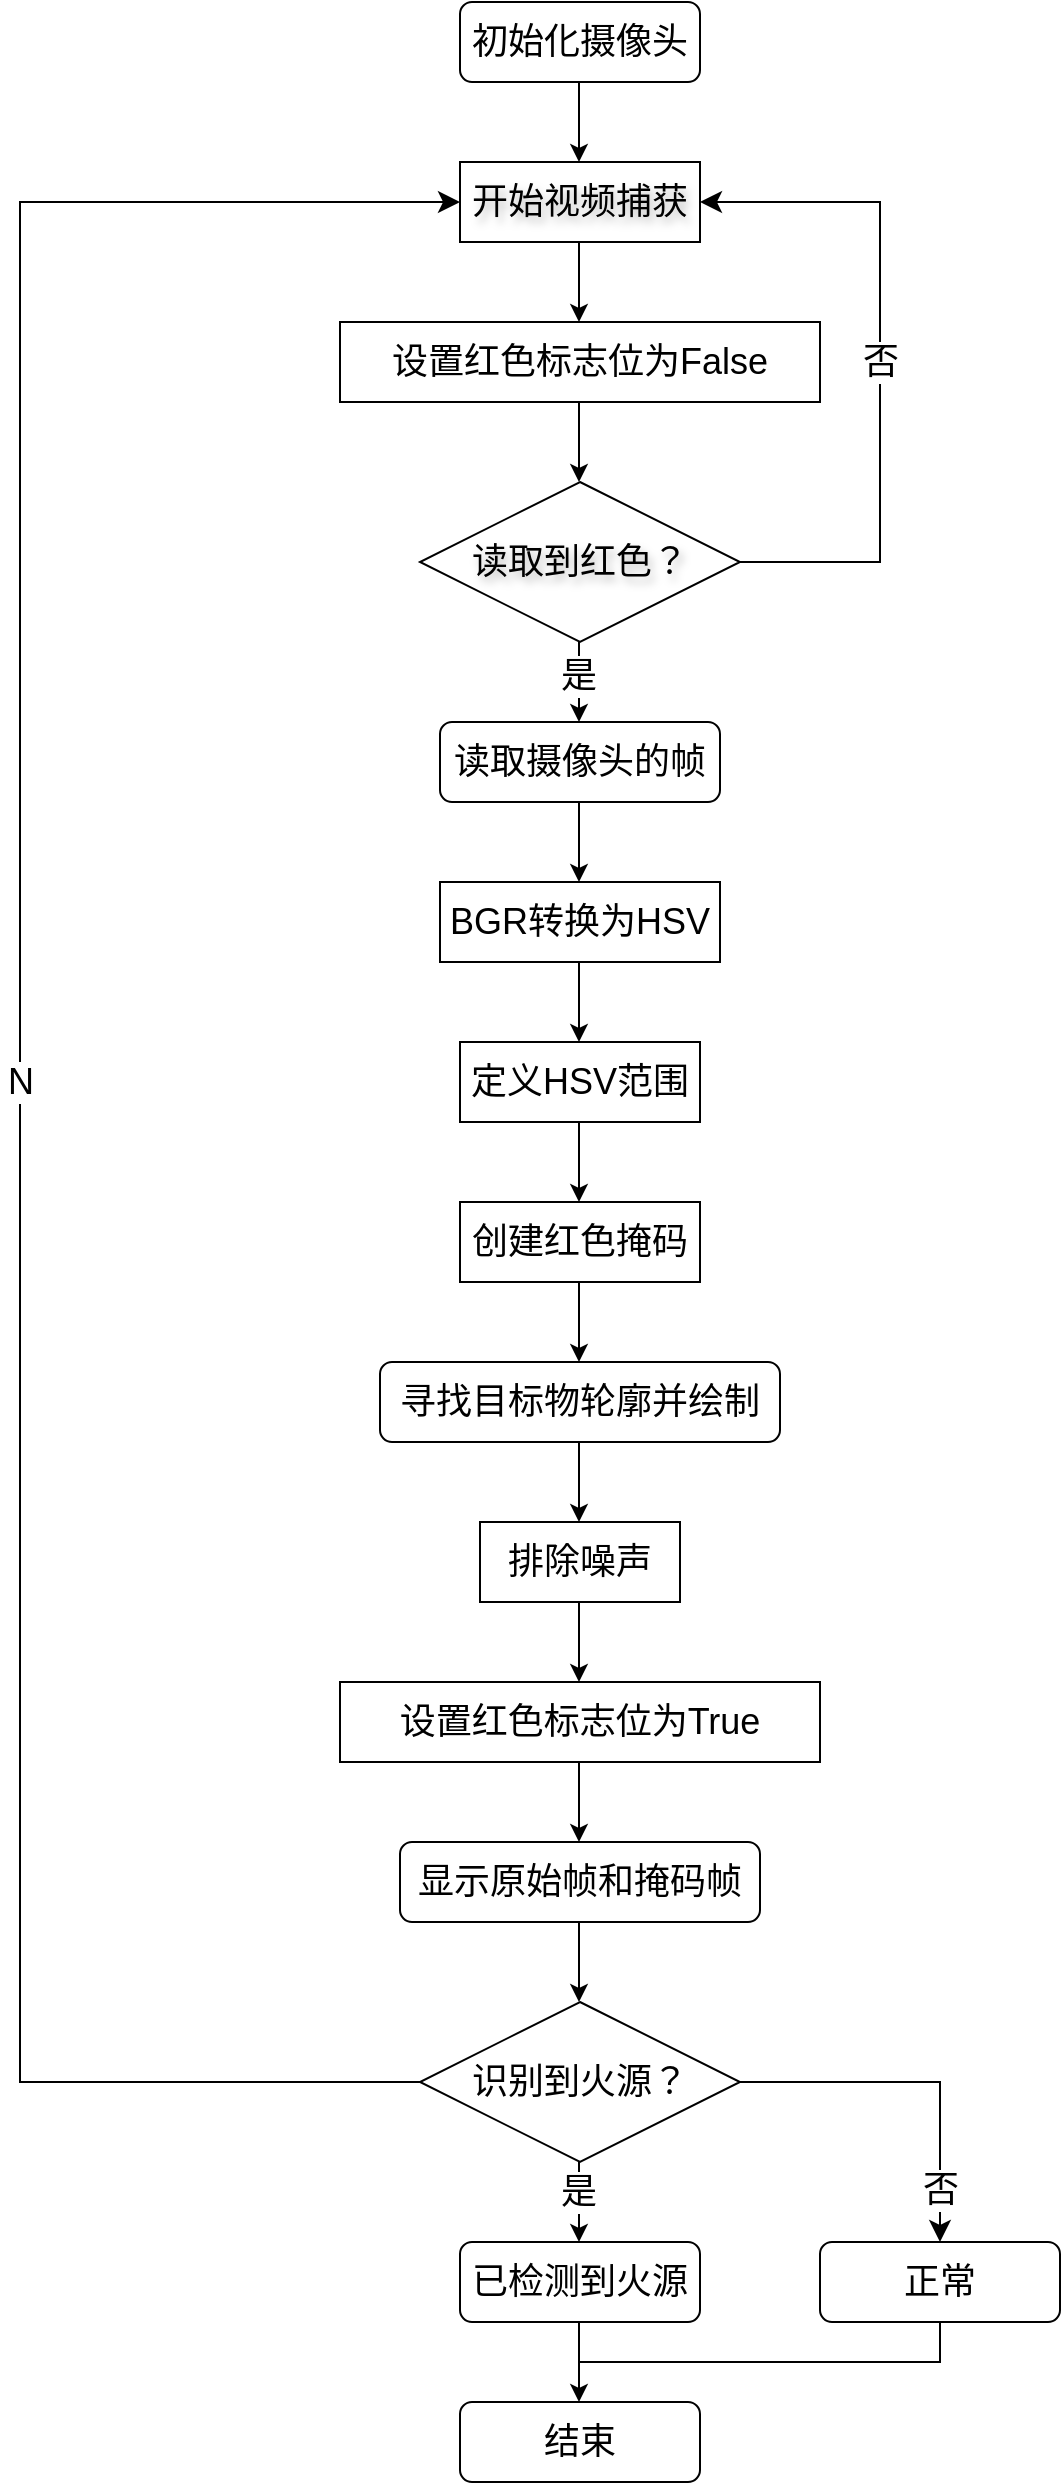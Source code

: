 <mxfile version="24.4.4" type="github" pages="2">
  <diagram name="第 1 页" id="RcXk0kJgn0mcy3fbVi8d">
    <mxGraphModel dx="1360" dy="1282" grid="1" gridSize="10" guides="1" tooltips="1" connect="1" arrows="1" fold="1" page="1" pageScale="1" pageWidth="827" pageHeight="1169" math="0" shadow="0">
      <root>
        <mxCell id="0" />
        <mxCell id="1" parent="0" />
        <mxCell id="Cs-dAtbNL_7Y1m4R8t3L-1" value="&lt;font style=&quot;font-size: 18px;&quot; data-sider-select-id=&quot;ce0e7ddd-079e-4eae-9fc2-5ce18aa830f9&quot;&gt;初始化摄像头&lt;/font&gt;" style="rounded=1;whiteSpace=wrap;html=1;labelBackgroundColor=none;fontSize=18;align=center;" vertex="1" parent="1">
          <mxGeometry x="340" y="270" width="120" height="40" as="geometry" />
        </mxCell>
        <mxCell id="Cs-dAtbNL_7Y1m4R8t3L-2" value="" style="endArrow=classic;html=1;rounded=0;exitX=0.5;exitY=1;exitDx=0;exitDy=0;" edge="1" parent="1">
          <mxGeometry width="50" height="50" relative="1" as="geometry">
            <mxPoint x="399.5" y="310" as="sourcePoint" />
            <mxPoint x="399.5" y="350.0" as="targetPoint" />
          </mxGeometry>
        </mxCell>
        <mxCell id="Cs-dAtbNL_7Y1m4R8t3L-3" value="开始视频捕获" style="rounded=0;whiteSpace=wrap;html=1;textShadow=1;fontSize=18;" vertex="1" parent="1">
          <mxGeometry x="340" y="350" width="120" height="40" as="geometry" />
        </mxCell>
        <mxCell id="Cs-dAtbNL_7Y1m4R8t3L-4" value="" style="endArrow=classic;html=1;rounded=0;exitX=0.5;exitY=1;exitDx=0;exitDy=0;" edge="1" parent="1">
          <mxGeometry width="50" height="50" relative="1" as="geometry">
            <mxPoint x="399.5" y="390" as="sourcePoint" />
            <mxPoint x="399.5" y="430.0" as="targetPoint" />
          </mxGeometry>
        </mxCell>
        <mxCell id="Cs-dAtbNL_7Y1m4R8t3L-5" value="设置红色标志位为False" style="rounded=0;whiteSpace=wrap;html=1;fontSize=18;movable=1;resizable=1;rotatable=1;deletable=1;editable=1;locked=0;connectable=1;" vertex="1" parent="1">
          <mxGeometry x="280" y="430" width="240" height="40" as="geometry" />
        </mxCell>
        <mxCell id="Cs-dAtbNL_7Y1m4R8t3L-6" value="" style="endArrow=classic;html=1;rounded=0;exitX=0.5;exitY=1;exitDx=0;exitDy=0;" edge="1" parent="1">
          <mxGeometry width="50" height="50" relative="1" as="geometry">
            <mxPoint x="399.5" y="470" as="sourcePoint" />
            <mxPoint x="399.5" y="510.0" as="targetPoint" />
          </mxGeometry>
        </mxCell>
        <mxCell id="Cs-dAtbNL_7Y1m4R8t3L-7" value="读取到红色？" style="rhombus;whiteSpace=wrap;html=1;textShadow=1;fontSize=18;" vertex="1" parent="1">
          <mxGeometry x="320" y="510" width="160" height="80" as="geometry" />
        </mxCell>
        <mxCell id="Cs-dAtbNL_7Y1m4R8t3L-9" value="" style="edgeStyle=elbowEdgeStyle;elbow=horizontal;endArrow=classic;html=1;curved=0;rounded=0;endSize=8;startSize=8;entryX=1;entryY=0.5;entryDx=0;entryDy=0;" edge="1" parent="1" target="Cs-dAtbNL_7Y1m4R8t3L-3">
          <mxGeometry width="50" height="50" relative="1" as="geometry">
            <mxPoint x="480" y="550" as="sourcePoint" />
            <mxPoint x="530" y="380" as="targetPoint" />
            <Array as="points">
              <mxPoint x="550" y="470" />
            </Array>
          </mxGeometry>
        </mxCell>
        <mxCell id="Cs-dAtbNL_7Y1m4R8t3L-10" value="&lt;font data-sider-select-id=&quot;f6ded4bd-cec4-4bc3-a6c5-85d2583c6be1&quot; style=&quot;font-size: 18px;&quot;&gt;否&lt;/font&gt;" style="edgeLabel;html=1;align=center;verticalAlign=middle;resizable=0;points=[];" vertex="1" connectable="0" parent="Cs-dAtbNL_7Y1m4R8t3L-9">
          <mxGeometry x="0.002" relative="1" as="geometry">
            <mxPoint as="offset" />
          </mxGeometry>
        </mxCell>
        <mxCell id="Cs-dAtbNL_7Y1m4R8t3L-11" value="" style="endArrow=classic;html=1;rounded=0;exitX=0.5;exitY=1;exitDx=0;exitDy=0;fontSize=18;" edge="1" parent="1">
          <mxGeometry width="50" height="50" relative="1" as="geometry">
            <mxPoint x="399.5" y="590" as="sourcePoint" />
            <mxPoint x="399.5" y="630.0" as="targetPoint" />
          </mxGeometry>
        </mxCell>
        <mxCell id="Cs-dAtbNL_7Y1m4R8t3L-12" value="&lt;font data-sider-select-id=&quot;2aa1b0ea-9c3a-4475-9e7d-e8602ee92445&quot; style=&quot;font-size: 18px;&quot;&gt;是&lt;/font&gt;" style="edgeLabel;html=1;align=center;verticalAlign=middle;resizable=0;points=[];" vertex="1" connectable="0" parent="Cs-dAtbNL_7Y1m4R8t3L-11">
          <mxGeometry x="-0.18" y="-1" relative="1" as="geometry">
            <mxPoint as="offset" />
          </mxGeometry>
        </mxCell>
        <mxCell id="Cs-dAtbNL_7Y1m4R8t3L-13" value="读取摄像头的帧" style="rounded=1;whiteSpace=wrap;html=1;fontSize=18;" vertex="1" parent="1">
          <mxGeometry x="330" y="630" width="140" height="40" as="geometry" />
        </mxCell>
        <mxCell id="Cs-dAtbNL_7Y1m4R8t3L-14" value="" style="endArrow=classic;html=1;rounded=0;exitX=0.5;exitY=1;exitDx=0;exitDy=0;" edge="1" parent="1">
          <mxGeometry width="50" height="50" relative="1" as="geometry">
            <mxPoint x="399.5" y="670" as="sourcePoint" />
            <mxPoint x="399.5" y="710.0" as="targetPoint" />
          </mxGeometry>
        </mxCell>
        <mxCell id="Cs-dAtbNL_7Y1m4R8t3L-15" value="BGR转换为HSV" style="rounded=0;whiteSpace=wrap;html=1;fontSize=18;movable=1;resizable=1;rotatable=1;deletable=1;editable=1;locked=0;connectable=1;" vertex="1" parent="1">
          <mxGeometry x="330" y="710" width="140" height="40" as="geometry" />
        </mxCell>
        <mxCell id="Cs-dAtbNL_7Y1m4R8t3L-17" value="定义HSV范围" style="rounded=0;whiteSpace=wrap;html=1;fontSize=18;movable=1;resizable=1;rotatable=1;deletable=1;editable=1;locked=0;connectable=1;" vertex="1" parent="1">
          <mxGeometry x="340" y="790.0" width="120" height="40" as="geometry" />
        </mxCell>
        <mxCell id="Cs-dAtbNL_7Y1m4R8t3L-18" value="" style="endArrow=classic;html=1;rounded=0;exitX=0.5;exitY=1;exitDx=0;exitDy=0;" edge="1" parent="1">
          <mxGeometry width="50" height="50" relative="1" as="geometry">
            <mxPoint x="399.5" y="750" as="sourcePoint" />
            <mxPoint x="399.5" y="790.0" as="targetPoint" />
          </mxGeometry>
        </mxCell>
        <mxCell id="Cs-dAtbNL_7Y1m4R8t3L-19" value="" style="endArrow=classic;html=1;rounded=0;exitX=0.5;exitY=1;exitDx=0;exitDy=0;" edge="1" parent="1">
          <mxGeometry width="50" height="50" relative="1" as="geometry">
            <mxPoint x="399.5" y="830" as="sourcePoint" />
            <mxPoint x="399.5" y="870.0" as="targetPoint" />
          </mxGeometry>
        </mxCell>
        <mxCell id="Cs-dAtbNL_7Y1m4R8t3L-20" value="创建红色掩码" style="rounded=0;whiteSpace=wrap;html=1;fontSize=18;movable=1;resizable=1;rotatable=1;deletable=1;editable=1;locked=0;connectable=1;" vertex="1" parent="1">
          <mxGeometry x="340" y="870" width="120" height="40" as="geometry" />
        </mxCell>
        <mxCell id="Cs-dAtbNL_7Y1m4R8t3L-21" value="" style="endArrow=classic;html=1;rounded=0;exitX=0.5;exitY=1;exitDx=0;exitDy=0;" edge="1" parent="1">
          <mxGeometry width="50" height="50" relative="1" as="geometry">
            <mxPoint x="399.5" y="910" as="sourcePoint" />
            <mxPoint x="399.5" y="950.0" as="targetPoint" />
          </mxGeometry>
        </mxCell>
        <mxCell id="Cs-dAtbNL_7Y1m4R8t3L-24" value="寻找目标物轮廓并绘制" style="rounded=1;whiteSpace=wrap;html=1;fontSize=18;" vertex="1" parent="1">
          <mxGeometry x="300" y="950" width="200" height="40" as="geometry" />
        </mxCell>
        <mxCell id="Cs-dAtbNL_7Y1m4R8t3L-25" value="" style="endArrow=classic;html=1;rounded=0;exitX=0.5;exitY=1;exitDx=0;exitDy=0;" edge="1" parent="1">
          <mxGeometry width="50" height="50" relative="1" as="geometry">
            <mxPoint x="399.5" y="990" as="sourcePoint" />
            <mxPoint x="399.5" y="1030.0" as="targetPoint" />
          </mxGeometry>
        </mxCell>
        <mxCell id="Cs-dAtbNL_7Y1m4R8t3L-26" value="排除噪声" style="rounded=0;whiteSpace=wrap;html=1;fontSize=18;movable=1;resizable=1;rotatable=1;deletable=1;editable=1;locked=0;connectable=1;align=center;" vertex="1" parent="1">
          <mxGeometry x="350" y="1030" width="100" height="40" as="geometry" />
        </mxCell>
        <mxCell id="Cs-dAtbNL_7Y1m4R8t3L-28" value="" style="endArrow=classic;html=1;rounded=0;exitX=0.5;exitY=1;exitDx=0;exitDy=0;" edge="1" parent="1">
          <mxGeometry width="50" height="50" relative="1" as="geometry">
            <mxPoint x="399.5" y="1070" as="sourcePoint" />
            <mxPoint x="399.5" y="1110.0" as="targetPoint" />
          </mxGeometry>
        </mxCell>
        <mxCell id="Cs-dAtbNL_7Y1m4R8t3L-29" value="设置红色标志位为True" style="rounded=0;whiteSpace=wrap;html=1;fontSize=18;movable=1;resizable=1;rotatable=1;deletable=1;editable=1;locked=0;connectable=1;" vertex="1" parent="1">
          <mxGeometry x="280" y="1110" width="240" height="40" as="geometry" />
        </mxCell>
        <mxCell id="Cs-dAtbNL_7Y1m4R8t3L-30" value="" style="endArrow=classic;html=1;rounded=0;exitX=0.5;exitY=1;exitDx=0;exitDy=0;" edge="1" parent="1">
          <mxGeometry width="50" height="50" relative="1" as="geometry">
            <mxPoint x="399.5" y="1150" as="sourcePoint" />
            <mxPoint x="399.5" y="1190.0" as="targetPoint" />
          </mxGeometry>
        </mxCell>
        <mxCell id="Cs-dAtbNL_7Y1m4R8t3L-31" value="显示原始帧和掩码帧" style="rounded=1;whiteSpace=wrap;html=1;fontSize=18;" vertex="1" parent="1">
          <mxGeometry x="310" y="1190" width="180" height="40" as="geometry" />
        </mxCell>
        <mxCell id="Cs-dAtbNL_7Y1m4R8t3L-32" value="" style="endArrow=classic;html=1;rounded=0;exitX=0.5;exitY=1;exitDx=0;exitDy=0;" edge="1" parent="1">
          <mxGeometry width="50" height="50" relative="1" as="geometry">
            <mxPoint x="399.5" y="1230" as="sourcePoint" />
            <mxPoint x="399.5" y="1270.0" as="targetPoint" />
          </mxGeometry>
        </mxCell>
        <mxCell id="Cs-dAtbNL_7Y1m4R8t3L-33" value="&lt;font data-sider-select-id=&quot;60d05baa-e8c1-46fd-a6b5-584850f0448a&quot; style=&quot;font-size: 18px;&quot;&gt;识别到火源？&lt;/font&gt;" style="rhombus;whiteSpace=wrap;html=1;" vertex="1" parent="1">
          <mxGeometry x="320" y="1270" width="160" height="80" as="geometry" />
        </mxCell>
        <mxCell id="Cs-dAtbNL_7Y1m4R8t3L-34" value="" style="endArrow=classic;html=1;rounded=0;exitX=0.5;exitY=1;exitDx=0;exitDy=0;" edge="1" parent="1">
          <mxGeometry width="50" height="50" relative="1" as="geometry">
            <mxPoint x="399.5" y="1350" as="sourcePoint" />
            <mxPoint x="399.5" y="1390.0" as="targetPoint" />
          </mxGeometry>
        </mxCell>
        <mxCell id="Cs-dAtbNL_7Y1m4R8t3L-35" value="&lt;font style=&quot;font-size: 18px;&quot;&gt;是&lt;/font&gt;" style="edgeLabel;html=1;align=center;verticalAlign=middle;resizable=0;points=[];" vertex="1" connectable="0" parent="Cs-dAtbNL_7Y1m4R8t3L-34">
          <mxGeometry x="-0.26" y="-1" relative="1" as="geometry">
            <mxPoint as="offset" />
          </mxGeometry>
        </mxCell>
        <mxCell id="Cs-dAtbNL_7Y1m4R8t3L-36" value="已检测到火源" style="rounded=1;whiteSpace=wrap;html=1;fontSize=18;" vertex="1" parent="1">
          <mxGeometry x="340" y="1390" width="120" height="40" as="geometry" />
        </mxCell>
        <mxCell id="Cs-dAtbNL_7Y1m4R8t3L-37" value="正常" style="rounded=1;whiteSpace=wrap;html=1;fontSize=18;" vertex="1" parent="1">
          <mxGeometry x="520" y="1390" width="120" height="40" as="geometry" />
        </mxCell>
        <mxCell id="Cs-dAtbNL_7Y1m4R8t3L-40" value="" style="shape=partialRectangle;whiteSpace=wrap;html=1;top=0;left=0;fillColor=none;" vertex="1" parent="1">
          <mxGeometry x="400" y="1430" width="180" height="20" as="geometry" />
        </mxCell>
        <mxCell id="Cs-dAtbNL_7Y1m4R8t3L-41" value="" style="endArrow=classic;html=1;rounded=0;exitX=0.5;exitY=1;exitDx=0;exitDy=0;" edge="1" parent="1">
          <mxGeometry width="50" height="50" relative="1" as="geometry">
            <mxPoint x="399.5" y="1430" as="sourcePoint" />
            <mxPoint x="399.5" y="1470.0" as="targetPoint" />
          </mxGeometry>
        </mxCell>
        <mxCell id="Cs-dAtbNL_7Y1m4R8t3L-42" value="结束" style="rounded=1;whiteSpace=wrap;html=1;fontSize=18;" vertex="1" parent="1">
          <mxGeometry x="340" y="1470" width="120" height="40" as="geometry" />
        </mxCell>
        <mxCell id="Cs-dAtbNL_7Y1m4R8t3L-43" value="" style="edgeStyle=segmentEdgeStyle;endArrow=classic;html=1;curved=0;rounded=0;endSize=8;startSize=8;" edge="1" parent="1">
          <mxGeometry width="50" height="50" relative="1" as="geometry">
            <mxPoint x="480" y="1310" as="sourcePoint" />
            <mxPoint x="580" y="1390" as="targetPoint" />
            <Array as="points">
              <mxPoint x="580" y="1310" />
              <mxPoint x="580" y="1390" />
            </Array>
          </mxGeometry>
        </mxCell>
        <mxCell id="Cs-dAtbNL_7Y1m4R8t3L-44" value="&lt;font style=&quot;font-size: 18px;&quot;&gt;否&lt;/font&gt;" style="edgeLabel;html=1;align=center;verticalAlign=middle;resizable=0;points=[];" vertex="1" connectable="0" parent="Cs-dAtbNL_7Y1m4R8t3L-43">
          <mxGeometry x="0.71" relative="1" as="geometry">
            <mxPoint as="offset" />
          </mxGeometry>
        </mxCell>
        <mxCell id="Cs-dAtbNL_7Y1m4R8t3L-45" value="" style="edgeStyle=segmentEdgeStyle;endArrow=classic;html=1;curved=0;rounded=0;endSize=8;startSize=8;exitX=0;exitY=0.5;exitDx=0;exitDy=0;entryX=0;entryY=0.5;entryDx=0;entryDy=0;" edge="1" parent="1" source="Cs-dAtbNL_7Y1m4R8t3L-33" target="Cs-dAtbNL_7Y1m4R8t3L-3">
          <mxGeometry width="50" height="50" relative="1" as="geometry">
            <mxPoint x="60" y="780" as="sourcePoint" />
            <mxPoint x="190" y="360" as="targetPoint" />
            <Array as="points">
              <mxPoint x="120" y="1310" />
              <mxPoint x="120" y="370" />
            </Array>
          </mxGeometry>
        </mxCell>
        <mxCell id="Cs-dAtbNL_7Y1m4R8t3L-46" value="&lt;font style=&quot;font-size: 18px;&quot;&gt;N&lt;/font&gt;" style="edgeLabel;html=1;align=center;verticalAlign=middle;resizable=0;points=[];" vertex="1" connectable="0" parent="Cs-dAtbNL_7Y1m4R8t3L-45">
          <mxGeometry x="0.03" relative="1" as="geometry">
            <mxPoint as="offset" />
          </mxGeometry>
        </mxCell>
      </root>
    </mxGraphModel>
  </diagram>
  <diagram id="vdHsuT73MVwaKV1uIxPd" name="第 2 页">
    <mxGraphModel dx="874" dy="873" grid="1" gridSize="10" guides="1" tooltips="1" connect="1" arrows="1" fold="1" page="1" pageScale="1" pageWidth="827" pageHeight="1169" math="0" shadow="0">
      <root>
        <mxCell id="0" />
        <mxCell id="1" parent="0" />
        <mxCell id="5_jaYr1KO-HV9CyIN-6i-1" value="&lt;font data-sider-select-id=&quot;3e3f1655-9fda-4c75-b560-3e28ce548323&quot; style=&quot;font-size: 18px;&quot;&gt;初始化摄像头&lt;/font&gt;" style="rounded=1;whiteSpace=wrap;html=1;" vertex="1" parent="1">
          <mxGeometry x="340" y="370" width="120" height="40" as="geometry" />
        </mxCell>
        <mxCell id="5_jaYr1KO-HV9CyIN-6i-5" value="&lt;font data-sider-select-id=&quot;18e2be9b-0fbb-48f8-86e9-2f73d8e3b710&quot; style=&quot;font-size: 18px;&quot;&gt;开始视频捕获&lt;/font&gt;" style="rounded=0;whiteSpace=wrap;html=1;" vertex="1" parent="1">
          <mxGeometry x="340" y="450" width="120" height="40" as="geometry" />
        </mxCell>
        <mxCell id="5_jaYr1KO-HV9CyIN-6i-7" value="&lt;font style=&quot;font-size: 18px;&quot; data-sider-select-id=&quot;81b56841-f617-4b29-bf94-cdf464419da4&quot;&gt;设置标志位为False&lt;/font&gt;" style="rounded=0;whiteSpace=wrap;html=1;" vertex="1" parent="1">
          <mxGeometry x="320" y="530" width="160" height="40" as="geometry" />
        </mxCell>
        <mxCell id="5_jaYr1KO-HV9CyIN-6i-9" value="&lt;font data-sider-select-id=&quot;e59e92c6-57ca-4b33-912e-df85c525ada0&quot; style=&quot;font-size: 18px;&quot;&gt;读取到红色？&lt;/font&gt;" style="rhombus;whiteSpace=wrap;html=1;" vertex="1" parent="1">
          <mxGeometry x="320" y="610" width="160" height="40" as="geometry" />
        </mxCell>
        <mxCell id="5_jaYr1KO-HV9CyIN-6i-11" value="" style="edgeStyle=elbowEdgeStyle;elbow=horizontal;endArrow=classic;html=1;curved=0;rounded=0;endSize=8;startSize=8;entryX=1;entryY=0.5;entryDx=0;entryDy=0;exitX=1;exitY=0.5;exitDx=0;exitDy=0;" edge="1" parent="1" source="5_jaYr1KO-HV9CyIN-6i-9" target="5_jaYr1KO-HV9CyIN-6i-5">
          <mxGeometry width="50" height="50" relative="1" as="geometry">
            <mxPoint x="480" y="840" as="sourcePoint" />
            <mxPoint x="530" y="790" as="targetPoint" />
            <Array as="points">
              <mxPoint x="550" y="820" />
            </Array>
          </mxGeometry>
        </mxCell>
        <mxCell id="5_jaYr1KO-HV9CyIN-6i-13" value="&lt;font data-sider-select-id=&quot;101491a4-1b5e-4579-a77e-98f5d33103eb&quot; style=&quot;font-size: 18px;&quot;&gt;否&lt;/font&gt;" style="edgeLabel;html=1;align=center;verticalAlign=middle;resizable=0;points=[];" vertex="1" connectable="0" parent="5_jaYr1KO-HV9CyIN-6i-11">
          <mxGeometry x="0.052" relative="1" as="geometry">
            <mxPoint as="offset" />
          </mxGeometry>
        </mxCell>
        <mxCell id="5_jaYr1KO-HV9CyIN-6i-16" value="&lt;font data-sider-select-id=&quot;555addbd-b0e1-446e-8cc5-ce1507b7b53d&quot; style=&quot;font-size: 18px;&quot;&gt;读取摄像头的帧&lt;/font&gt;" style="rounded=1;whiteSpace=wrap;html=1;" vertex="1" parent="1">
          <mxGeometry x="329.5" y="690" width="140" height="40" as="geometry" />
        </mxCell>
        <mxCell id="5_jaYr1KO-HV9CyIN-6i-18" value="&lt;font data-sider-select-id=&quot;811423e3-32aa-447a-9a03-ffd406fd1c68&quot; style=&quot;font-size: 18px;&quot;&gt;BGR转换为HSV&lt;/font&gt;" style="rounded=0;whiteSpace=wrap;html=1;" vertex="1" parent="1">
          <mxGeometry x="324.5" y="770" width="150" height="40" as="geometry" />
        </mxCell>
        <mxCell id="5_jaYr1KO-HV9CyIN-6i-23" value="&lt;font data-sider-select-id=&quot;bb7f8da9-d9b3-4644-8476-c0fcb28c81e0&quot; style=&quot;font-size: 18px;&quot;&gt;定义HSV范围&lt;/font&gt;" style="rounded=0;whiteSpace=wrap;html=1;" vertex="1" parent="1">
          <mxGeometry x="339.5" y="850" width="120" height="40" as="geometry" />
        </mxCell>
        <mxCell id="5_jaYr1KO-HV9CyIN-6i-28" value="&lt;span style=&quot;font-size: 18px;&quot;&gt;创建红色掩码&lt;/span&gt;" style="rounded=0;whiteSpace=wrap;html=1;" vertex="1" parent="1">
          <mxGeometry x="340" y="930" width="120" height="40" as="geometry" />
        </mxCell>
        <mxCell id="5_jaYr1KO-HV9CyIN-6i-29" value="&lt;font data-sider-select-id=&quot;d02d65ee-01d4-4ec2-9e8b-349e94a4923f&quot; style=&quot;font-size: 18px;&quot;&gt;寻找目标物轮廓并绘制&lt;/font&gt;" style="rounded=1;whiteSpace=wrap;html=1;" vertex="1" parent="1">
          <mxGeometry x="300" y="1010" width="200" height="40" as="geometry" />
        </mxCell>
        <mxCell id="5_jaYr1KO-HV9CyIN-6i-31" value="&lt;font data-sider-select-id=&quot;6799f95b-b76d-4f6c-8389-35175df633be&quot; style=&quot;font-size: 18px;&quot;&gt;排除噪声&lt;/font&gt;" style="rounded=0;whiteSpace=wrap;html=1;" vertex="1" parent="1">
          <mxGeometry x="339.5" y="1090" width="120" height="40" as="geometry" />
        </mxCell>
        <mxCell id="5_jaYr1KO-HV9CyIN-6i-35" value="&lt;font data-sider-select-id=&quot;c43b71e7-3937-43c2-8e5f-f1ddaf853699&quot; style=&quot;font-size: 18px;&quot;&gt;设置红色标志位为“True”&lt;/font&gt;" style="rounded=0;whiteSpace=wrap;html=1;" vertex="1" parent="1">
          <mxGeometry x="300" y="1169" width="199" height="60" as="geometry" />
        </mxCell>
        <mxCell id="5_jaYr1KO-HV9CyIN-6i-36" value="&lt;font data-sider-select-id=&quot;c8fa2c16-0d75-43e8-923d-1153277fe58b&quot; style=&quot;font-size: 18px;&quot;&gt;显示原始帧和掩码帧&lt;/font&gt;" style="rounded=1;whiteSpace=wrap;html=1;" vertex="1" parent="1">
          <mxGeometry x="315" y="1270" width="170" height="40" as="geometry" />
        </mxCell>
        <mxCell id="5_jaYr1KO-HV9CyIN-6i-39" value="" style="endArrow=classic;html=1;rounded=0;exitX=0.5;exitY=1;exitDx=0;exitDy=0;" edge="1" parent="1">
          <mxGeometry width="50" height="50" relative="1" as="geometry">
            <mxPoint x="400" y="410.0" as="sourcePoint" />
            <mxPoint x="400" y="450" as="targetPoint" />
          </mxGeometry>
        </mxCell>
        <mxCell id="5_jaYr1KO-HV9CyIN-6i-43" value="&lt;font data-sider-select-id=&quot;26473d32-fee8-42f6-bd11-e26b5f86c576&quot; style=&quot;font-size: 18px;&quot;&gt;识别到火源？&lt;/font&gt;" style="rhombus;whiteSpace=wrap;html=1;" vertex="1" parent="1">
          <mxGeometry x="280" y="1350" width="240" height="40" as="geometry" />
        </mxCell>
        <mxCell id="5_jaYr1KO-HV9CyIN-6i-45" value="&lt;div data-sider-select-id=&quot;255debac-e6b7-4562-b55f-9222e1f04e40&quot; style=&quot;background-color: rgb(255, 255, 255); line-height: 19px; white-space: pre;&quot;&gt;&lt;font face=&quot;Helvetica&quot; data-sider-select-id=&quot;65c91f4b-855a-4fa4-a4cd-032c2ba3295a&quot; style=&quot;font-size: 18px;&quot;&gt;已检测到火源&lt;/font&gt;&lt;/div&gt;" style="rounded=1;whiteSpace=wrap;html=1;" vertex="1" parent="1">
          <mxGeometry x="340" y="1430" width="120" height="40" as="geometry" />
        </mxCell>
        <mxCell id="5_jaYr1KO-HV9CyIN-6i-46" value="" style="endArrow=classic;html=1;rounded=0;exitX=0.5;exitY=1;exitDx=0;exitDy=0;" edge="1" parent="1">
          <mxGeometry width="50" height="50" relative="1" as="geometry">
            <mxPoint x="399.41" y="2250" as="sourcePoint" />
            <mxPoint x="399.41" y="2340" as="targetPoint" />
          </mxGeometry>
        </mxCell>
        <mxCell id="5_jaYr1KO-HV9CyIN-6i-47" value="&lt;font data-sider-select-id=&quot;d2fcc5ba-0f14-4f7b-b250-b94dc0764dcf&quot; style=&quot;font-size: 18px;&quot;&gt;是&lt;/font&gt;" style="edgeLabel;html=1;align=center;verticalAlign=middle;resizable=0;points=[];" vertex="1" connectable="0" parent="5_jaYr1KO-HV9CyIN-6i-46">
          <mxGeometry x="-0.201" y="-2" relative="1" as="geometry">
            <mxPoint y="-1" as="offset" />
          </mxGeometry>
        </mxCell>
        <mxCell id="5_jaYr1KO-HV9CyIN-6i-48" value="&lt;font data-sider-select-id=&quot;b1e62d5b-ec7a-47f1-a55e-3cc3e90b6581&quot; style=&quot;font-size: 18px;&quot;&gt;正常&lt;/font&gt;" style="rounded=1;whiteSpace=wrap;html=1;" vertex="1" parent="1">
          <mxGeometry x="560" y="1430" width="120" height="40" as="geometry" />
        </mxCell>
        <mxCell id="5_jaYr1KO-HV9CyIN-6i-51" value="" style="shape=partialRectangle;whiteSpace=wrap;html=1;top=0;left=0;fillColor=none;" vertex="1" parent="1">
          <mxGeometry x="400" y="2398" width="230" height="60" as="geometry" />
        </mxCell>
        <mxCell id="5_jaYr1KO-HV9CyIN-6i-53" value="" style="endArrow=classic;html=1;rounded=0;exitX=0.5;exitY=1;exitDx=0;exitDy=0;" edge="1" parent="1">
          <mxGeometry width="50" height="50" relative="1" as="geometry">
            <mxPoint x="399.41" y="2398" as="sourcePoint" />
            <mxPoint x="399.41" y="2488" as="targetPoint" />
          </mxGeometry>
        </mxCell>
        <mxCell id="5_jaYr1KO-HV9CyIN-6i-54" value="&lt;font data-sider-select-id=&quot;cb5cff21-fd9e-44b0-b299-37e5e8e26f69&quot; style=&quot;font-size: 18px;&quot;&gt;结束&lt;/font&gt;" style="rounded=1;whiteSpace=wrap;html=1;" vertex="1" parent="1">
          <mxGeometry x="339.5" y="1510" width="120" height="40" as="geometry" />
        </mxCell>
        <mxCell id="5_jaYr1KO-HV9CyIN-6i-57" value="" style="endArrow=classic;html=1;rounded=0;exitX=0.5;exitY=1;exitDx=0;exitDy=0;" edge="1" parent="1">
          <mxGeometry width="50" height="50" relative="1" as="geometry">
            <mxPoint x="400" y="490" as="sourcePoint" />
            <mxPoint x="400" y="530.0" as="targetPoint" />
          </mxGeometry>
        </mxCell>
        <mxCell id="5_jaYr1KO-HV9CyIN-6i-58" value="" style="endArrow=classic;html=1;rounded=0;exitX=0.5;exitY=1;exitDx=0;exitDy=0;" edge="1" parent="1">
          <mxGeometry width="50" height="50" relative="1" as="geometry">
            <mxPoint x="400" y="570" as="sourcePoint" />
            <mxPoint x="400" y="610.0" as="targetPoint" />
          </mxGeometry>
        </mxCell>
        <mxCell id="5_jaYr1KO-HV9CyIN-6i-59" value="" style="endArrow=classic;html=1;rounded=0;exitX=0.5;exitY=1;exitDx=0;exitDy=0;" edge="1" parent="1">
          <mxGeometry width="50" height="50" relative="1" as="geometry">
            <mxPoint x="400" y="730" as="sourcePoint" />
            <mxPoint x="400" y="770.0" as="targetPoint" />
          </mxGeometry>
        </mxCell>
        <mxCell id="5_jaYr1KO-HV9CyIN-6i-60" value="" style="endArrow=classic;html=1;rounded=0;exitX=0.5;exitY=1;exitDx=0;exitDy=0;" edge="1" parent="1">
          <mxGeometry width="50" height="50" relative="1" as="geometry">
            <mxPoint x="399.5" y="810" as="sourcePoint" />
            <mxPoint x="399.5" y="850.0" as="targetPoint" />
          </mxGeometry>
        </mxCell>
        <mxCell id="5_jaYr1KO-HV9CyIN-6i-61" value="" style="endArrow=classic;html=1;rounded=0;exitX=0.5;exitY=1;exitDx=0;exitDy=0;" edge="1" parent="1">
          <mxGeometry width="50" height="50" relative="1" as="geometry">
            <mxPoint x="400" y="650" as="sourcePoint" />
            <mxPoint x="400" y="690.0" as="targetPoint" />
          </mxGeometry>
        </mxCell>
        <mxCell id="5_jaYr1KO-HV9CyIN-6i-63" value="&lt;font data-sider-select-id=&quot;07a62205-5b53-48ba-af3b-d2f4ffdfae9f&quot; style=&quot;font-size: 18px;&quot;&gt;是&lt;/font&gt;" style="edgeLabel;html=1;align=center;verticalAlign=middle;resizable=0;points=[];" vertex="1" connectable="0" parent="5_jaYr1KO-HV9CyIN-6i-61">
          <mxGeometry x="-0.08" y="-2" relative="1" as="geometry">
            <mxPoint as="offset" />
          </mxGeometry>
        </mxCell>
        <mxCell id="5_jaYr1KO-HV9CyIN-6i-65" value="" style="endArrow=classic;html=1;rounded=0;exitX=0.5;exitY=1;exitDx=0;exitDy=0;" edge="1" parent="1">
          <mxGeometry width="50" height="50" relative="1" as="geometry">
            <mxPoint x="400" y="890" as="sourcePoint" />
            <mxPoint x="400" y="930.0" as="targetPoint" />
          </mxGeometry>
        </mxCell>
        <mxCell id="5_jaYr1KO-HV9CyIN-6i-67" value="" style="endArrow=classic;html=1;rounded=0;exitX=0.5;exitY=1;exitDx=0;exitDy=0;" edge="1" parent="1">
          <mxGeometry width="50" height="50" relative="1" as="geometry">
            <mxPoint x="399" y="1130" as="sourcePoint" />
            <mxPoint x="399" y="1170.0" as="targetPoint" />
          </mxGeometry>
        </mxCell>
        <mxCell id="5_jaYr1KO-HV9CyIN-6i-69" value="" style="endArrow=classic;html=1;rounded=0;exitX=0.5;exitY=1;exitDx=0;exitDy=0;" edge="1" parent="1">
          <mxGeometry width="50" height="50" relative="1" as="geometry">
            <mxPoint x="400" y="970" as="sourcePoint" />
            <mxPoint x="400" y="1010.0" as="targetPoint" />
          </mxGeometry>
        </mxCell>
        <mxCell id="5_jaYr1KO-HV9CyIN-6i-70" value="" style="endArrow=classic;html=1;rounded=0;exitX=0.5;exitY=1;exitDx=0;exitDy=0;" edge="1" parent="1">
          <mxGeometry width="50" height="50" relative="1" as="geometry">
            <mxPoint x="399" y="1050" as="sourcePoint" />
            <mxPoint x="399" y="1090.0" as="targetPoint" />
          </mxGeometry>
        </mxCell>
        <mxCell id="5_jaYr1KO-HV9CyIN-6i-72" value="" style="endArrow=classic;html=1;rounded=0;exitX=0.5;exitY=1;exitDx=0;exitDy=0;" edge="1" parent="1">
          <mxGeometry width="50" height="50" relative="1" as="geometry">
            <mxPoint x="399.5" y="1310" as="sourcePoint" />
            <mxPoint x="399.5" y="1350.0" as="targetPoint" />
          </mxGeometry>
        </mxCell>
        <mxCell id="5_jaYr1KO-HV9CyIN-6i-73" value="" style="endArrow=classic;html=1;rounded=0;exitX=0.5;exitY=1;exitDx=0;exitDy=0;" edge="1" parent="1">
          <mxGeometry width="50" height="50" relative="1" as="geometry">
            <mxPoint x="399" y="1229" as="sourcePoint" />
            <mxPoint x="399" y="1269.0" as="targetPoint" />
          </mxGeometry>
        </mxCell>
        <mxCell id="5_jaYr1KO-HV9CyIN-6i-74" value="" style="endArrow=classic;html=1;rounded=0;exitX=0.5;exitY=1;exitDx=0;exitDy=0;" edge="1" parent="1">
          <mxGeometry width="50" height="50" relative="1" as="geometry">
            <mxPoint x="399" y="1390" as="sourcePoint" />
            <mxPoint x="399" y="1430.0" as="targetPoint" />
          </mxGeometry>
        </mxCell>
        <mxCell id="5_jaYr1KO-HV9CyIN-6i-75" value="&lt;font data-sider-select-id=&quot;54dc76d0-4f20-4875-adac-876b6ba4d5c9&quot; style=&quot;font-size: 18px;&quot;&gt;是&lt;/font&gt;" style="edgeLabel;html=1;align=center;verticalAlign=middle;resizable=0;points=[];" vertex="1" connectable="0" parent="5_jaYr1KO-HV9CyIN-6i-74">
          <mxGeometry x="-0.38" relative="1" as="geometry">
            <mxPoint as="offset" />
          </mxGeometry>
        </mxCell>
        <mxCell id="5_jaYr1KO-HV9CyIN-6i-76" value="" style="endArrow=classic;html=1;rounded=0;exitX=0.5;exitY=1;exitDx=0;exitDy=0;" edge="1" parent="1">
          <mxGeometry width="50" height="50" relative="1" as="geometry">
            <mxPoint x="399" y="1470" as="sourcePoint" />
            <mxPoint x="399" y="1510.0" as="targetPoint" />
          </mxGeometry>
        </mxCell>
        <mxCell id="5_jaYr1KO-HV9CyIN-6i-77" value="" style="edgeStyle=segmentEdgeStyle;endArrow=classic;html=1;curved=0;rounded=0;endSize=8;startSize=8;" edge="1" parent="1">
          <mxGeometry width="50" height="50" relative="1" as="geometry">
            <mxPoint x="621" y="1430" as="sourcePoint" />
            <mxPoint x="520" y="1370" as="targetPoint" />
            <Array as="points">
              <mxPoint x="620.5" y="1370" />
            </Array>
          </mxGeometry>
        </mxCell>
        <mxCell id="5_jaYr1KO-HV9CyIN-6i-78" value="&lt;font data-sider-select-id=&quot;a6878abe-6834-4107-8338-ed24755679bb&quot; style=&quot;font-size: 18px;&quot;&gt;否&lt;/font&gt;" style="edgeLabel;html=1;align=center;verticalAlign=middle;resizable=0;points=[];" vertex="1" connectable="0" parent="5_jaYr1KO-HV9CyIN-6i-77">
          <mxGeometry x="-0.65" relative="1" as="geometry">
            <mxPoint as="offset" />
          </mxGeometry>
        </mxCell>
        <mxCell id="5_jaYr1KO-HV9CyIN-6i-79" value="" style="shape=partialRectangle;whiteSpace=wrap;html=1;top=0;left=0;fillColor=none;" vertex="1" parent="1">
          <mxGeometry x="400" y="1470" width="220" height="20" as="geometry" />
        </mxCell>
      </root>
    </mxGraphModel>
  </diagram>
</mxfile>
